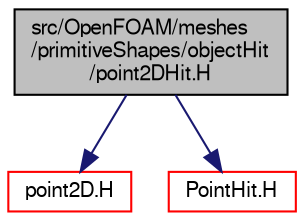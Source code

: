 digraph "src/OpenFOAM/meshes/primitiveShapes/objectHit/point2DHit.H"
{
  bgcolor="transparent";
  edge [fontname="FreeSans",fontsize="10",labelfontname="FreeSans",labelfontsize="10"];
  node [fontname="FreeSans",fontsize="10",shape=record];
  Node0 [label="src/OpenFOAM/meshes\l/primitiveShapes/objectHit\l/point2DHit.H",height=0.2,width=0.4,color="black", fillcolor="grey75", style="filled", fontcolor="black"];
  Node0 -> Node1 [color="midnightblue",fontsize="10",style="solid",fontname="FreeSans"];
  Node1 [label="point2D.H",height=0.2,width=0.4,color="red",URL="$a12071.html"];
  Node0 -> Node47 [color="midnightblue",fontsize="10",style="solid",fontname="FreeSans"];
  Node47 [label="PointHit.H",height=0.2,width=0.4,color="red",URL="$a12035.html"];
}
